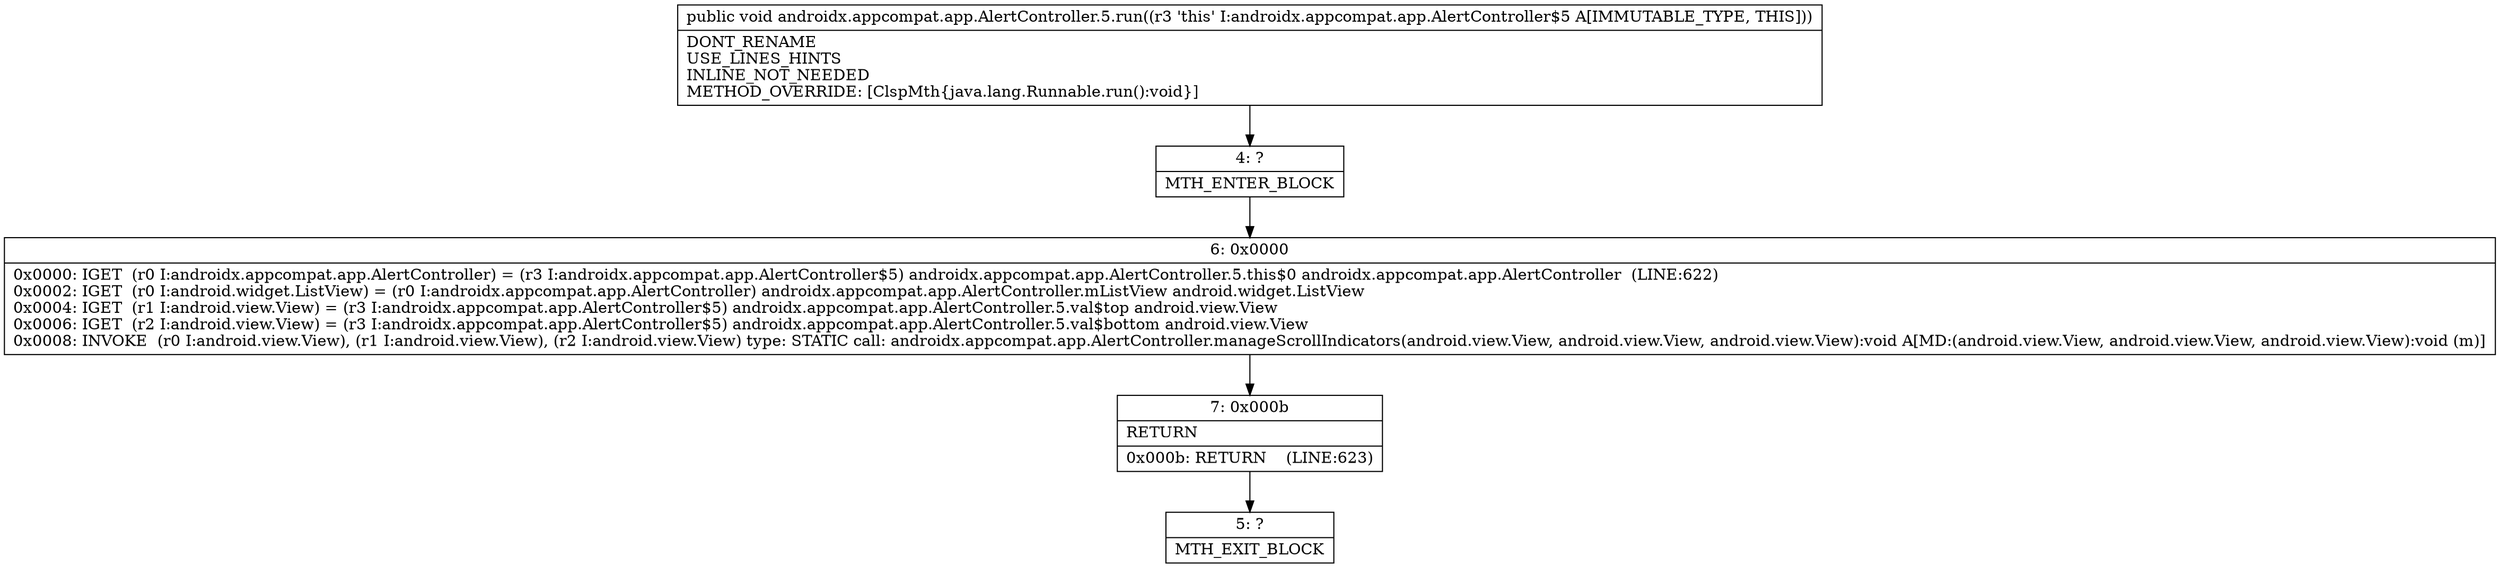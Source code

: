 digraph "CFG forandroidx.appcompat.app.AlertController.5.run()V" {
Node_4 [shape=record,label="{4\:\ ?|MTH_ENTER_BLOCK\l}"];
Node_6 [shape=record,label="{6\:\ 0x0000|0x0000: IGET  (r0 I:androidx.appcompat.app.AlertController) = (r3 I:androidx.appcompat.app.AlertController$5) androidx.appcompat.app.AlertController.5.this$0 androidx.appcompat.app.AlertController  (LINE:622)\l0x0002: IGET  (r0 I:android.widget.ListView) = (r0 I:androidx.appcompat.app.AlertController) androidx.appcompat.app.AlertController.mListView android.widget.ListView \l0x0004: IGET  (r1 I:android.view.View) = (r3 I:androidx.appcompat.app.AlertController$5) androidx.appcompat.app.AlertController.5.val$top android.view.View \l0x0006: IGET  (r2 I:android.view.View) = (r3 I:androidx.appcompat.app.AlertController$5) androidx.appcompat.app.AlertController.5.val$bottom android.view.View \l0x0008: INVOKE  (r0 I:android.view.View), (r1 I:android.view.View), (r2 I:android.view.View) type: STATIC call: androidx.appcompat.app.AlertController.manageScrollIndicators(android.view.View, android.view.View, android.view.View):void A[MD:(android.view.View, android.view.View, android.view.View):void (m)]\l}"];
Node_7 [shape=record,label="{7\:\ 0x000b|RETURN\l|0x000b: RETURN    (LINE:623)\l}"];
Node_5 [shape=record,label="{5\:\ ?|MTH_EXIT_BLOCK\l}"];
MethodNode[shape=record,label="{public void androidx.appcompat.app.AlertController.5.run((r3 'this' I:androidx.appcompat.app.AlertController$5 A[IMMUTABLE_TYPE, THIS]))  | DONT_RENAME\lUSE_LINES_HINTS\lINLINE_NOT_NEEDED\lMETHOD_OVERRIDE: [ClspMth\{java.lang.Runnable.run():void\}]\l}"];
MethodNode -> Node_4;Node_4 -> Node_6;
Node_6 -> Node_7;
Node_7 -> Node_5;
}


